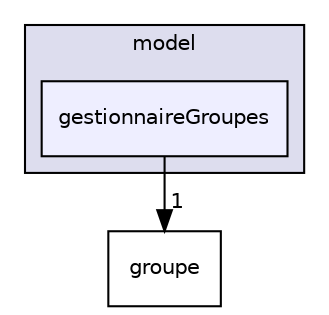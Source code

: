 digraph "/home/sacha/Documents/Fac/L3_S5/CPOA/Projet/Dev/ShareCount/model/gestionnaireGroupes" {
  compound=true
  node [ fontsize="10", fontname="Helvetica"];
  edge [ labelfontsize="10", labelfontname="Helvetica"];
  subgraph clusterdir_3f14f6767c31cb4a1d22c13c18cc6fc3 {
    graph [ bgcolor="#ddddee", pencolor="black", label="model" fontname="Helvetica", fontsize="10", URL="dir_3f14f6767c31cb4a1d22c13c18cc6fc3.html"]
  dir_5d127840cb7f16c45060f373cb4bca37 [shape=box, label="gestionnaireGroupes", style="filled", fillcolor="#eeeeff", pencolor="black", URL="dir_5d127840cb7f16c45060f373cb4bca37.html"];
  }
  dir_be53b3a474f3a7a074cbe09cc367e36a [shape=box label="groupe" URL="dir_be53b3a474f3a7a074cbe09cc367e36a.html"];
  dir_5d127840cb7f16c45060f373cb4bca37->dir_be53b3a474f3a7a074cbe09cc367e36a [headlabel="1", labeldistance=1.5 headhref="dir_000004_000006.html"];
}
